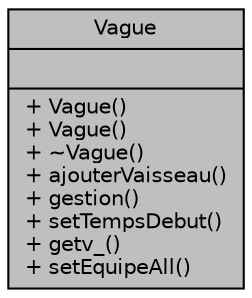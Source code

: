digraph "Vague"
{
 // INTERACTIVE_SVG=YES
  edge [fontname="Helvetica",fontsize="10",labelfontname="Helvetica",labelfontsize="10"];
  node [fontname="Helvetica",fontsize="10",shape=record];
  Node1 [label="{Vague\n||+ Vague()\l+ Vague()\l+ ~Vague()\l+ ajouterVaisseau()\l+ gestion()\l+ setTempsDebut()\l+ getv_()\l+ setEquipeAll()\l}",height=0.2,width=0.4,color="black", fillcolor="grey75", style="filled", fontcolor="black"];
}
